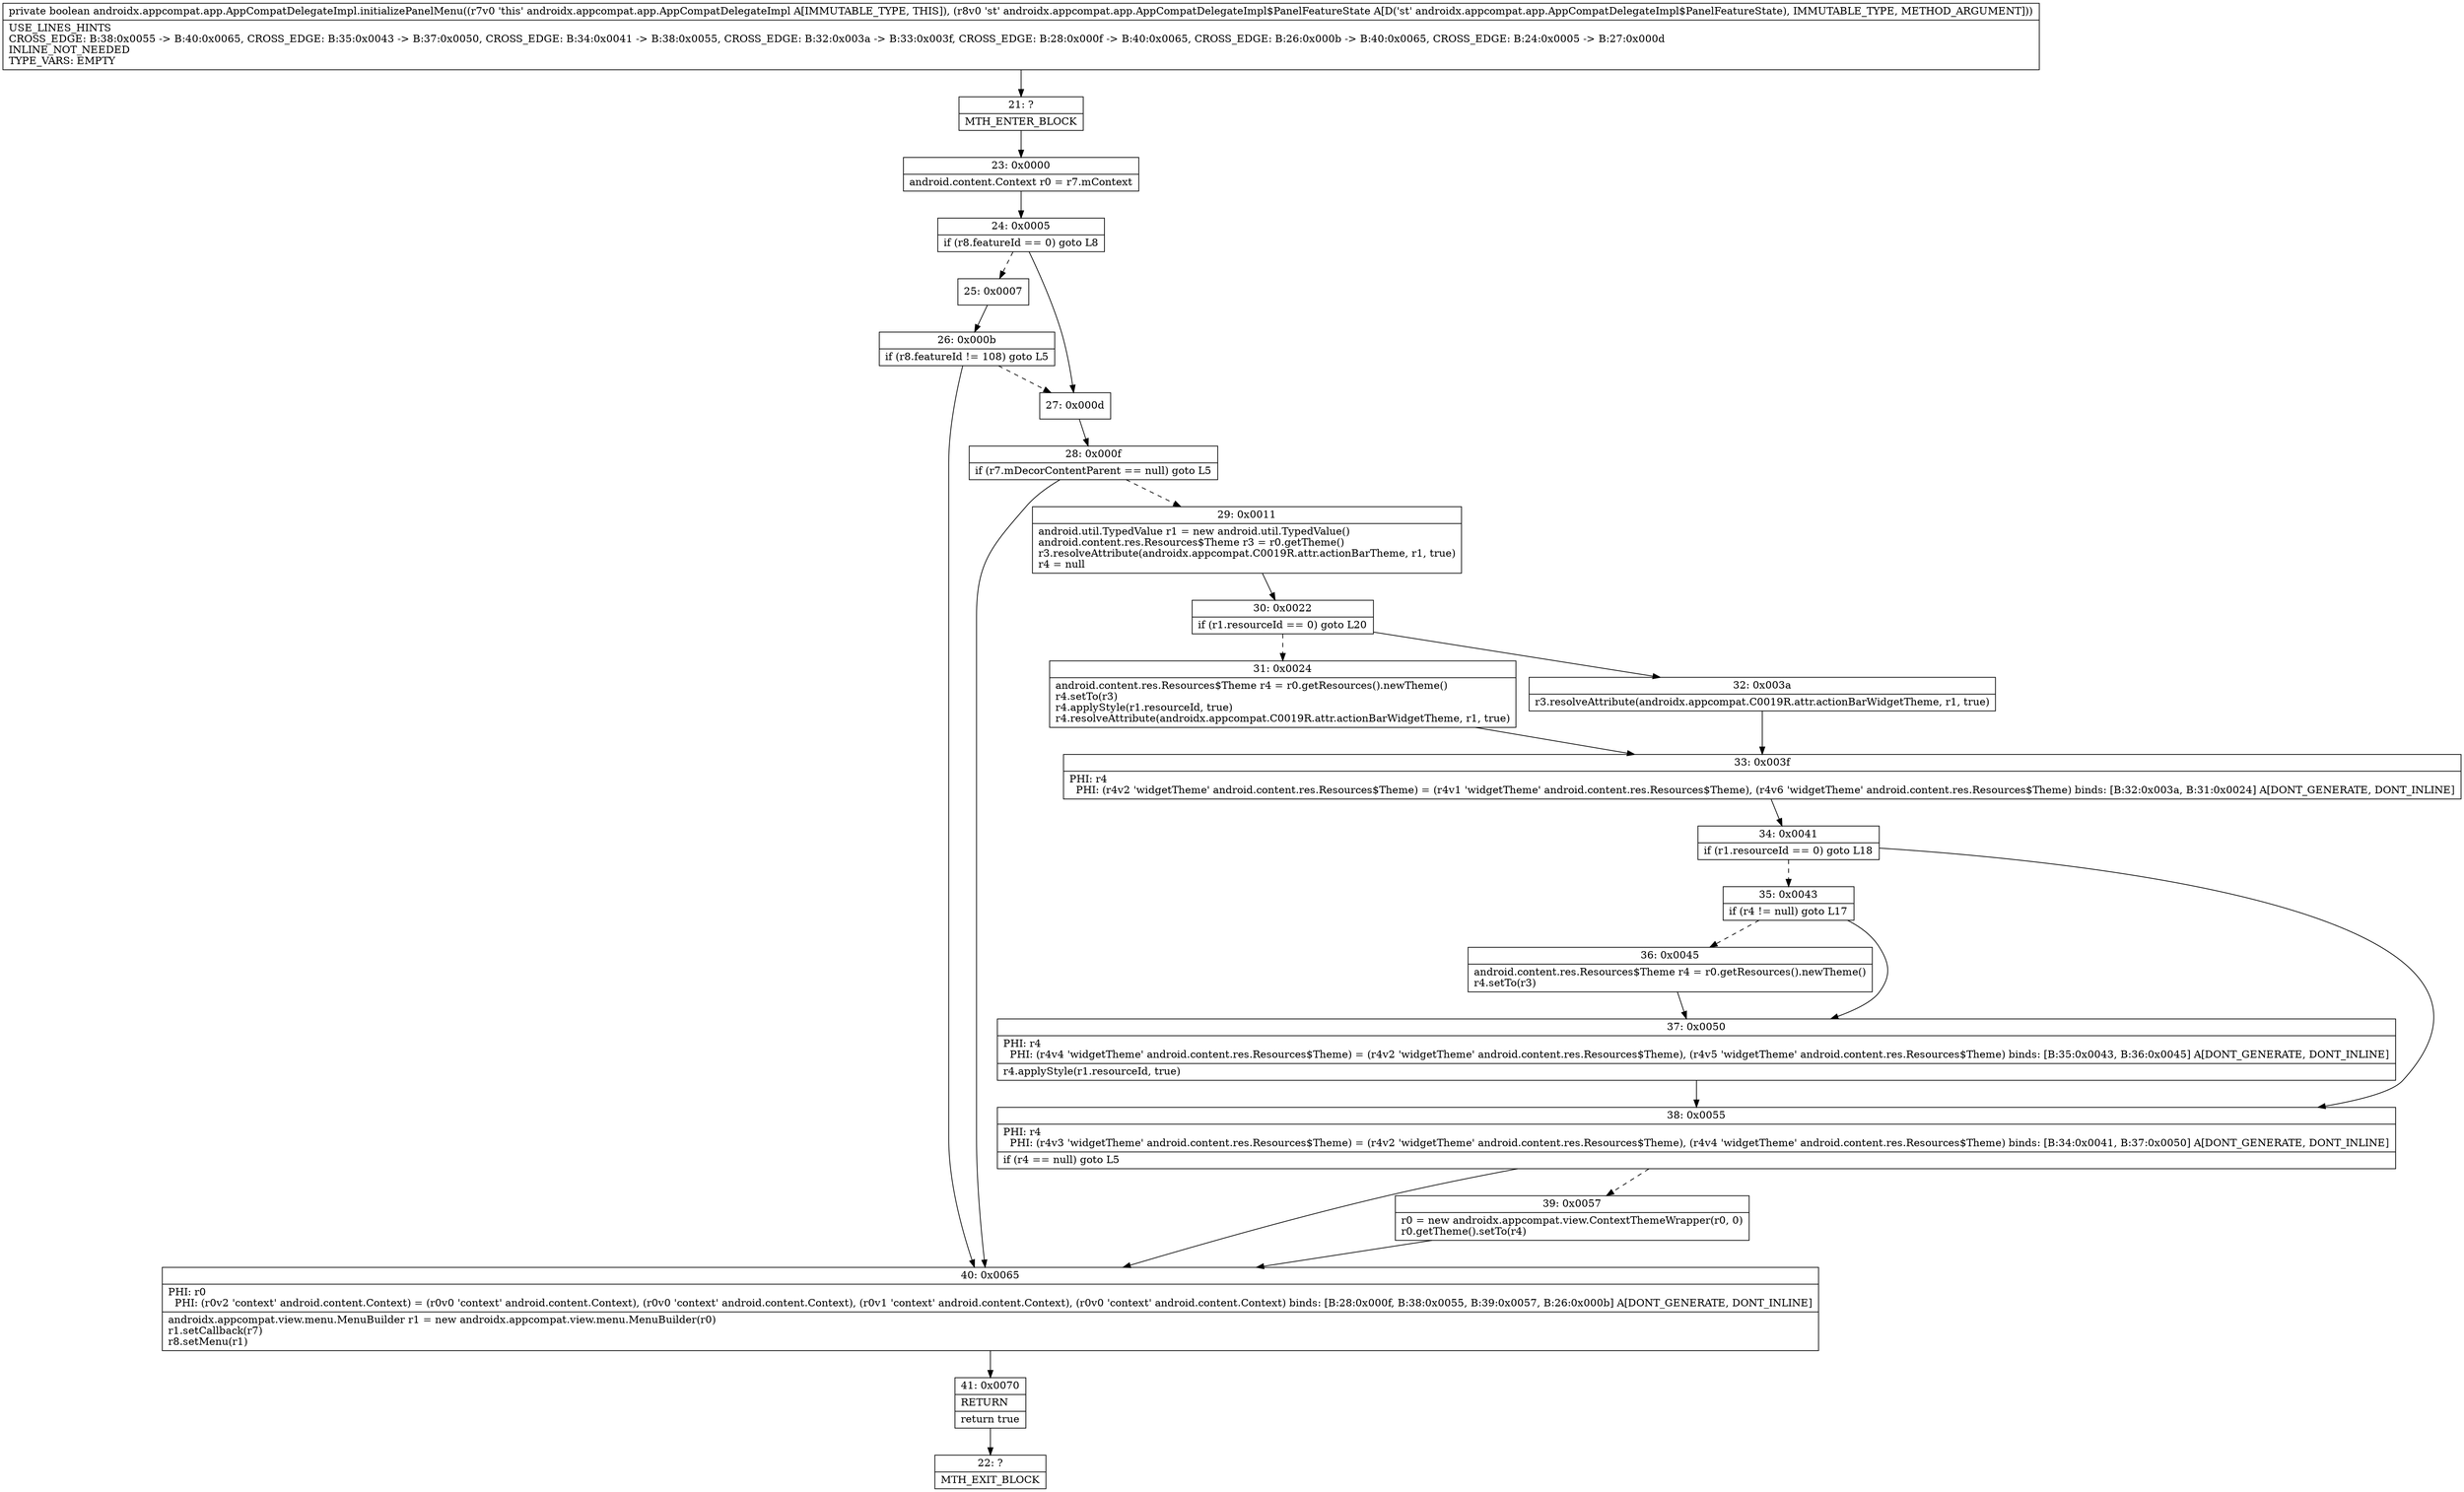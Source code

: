 digraph "CFG forandroidx.appcompat.app.AppCompatDelegateImpl.initializePanelMenu(Landroidx\/appcompat\/app\/AppCompatDelegateImpl$PanelFeatureState;)Z" {
Node_21 [shape=record,label="{21\:\ ?|MTH_ENTER_BLOCK\l}"];
Node_23 [shape=record,label="{23\:\ 0x0000|android.content.Context r0 = r7.mContext\l}"];
Node_24 [shape=record,label="{24\:\ 0x0005|if (r8.featureId == 0) goto L8\l}"];
Node_25 [shape=record,label="{25\:\ 0x0007}"];
Node_26 [shape=record,label="{26\:\ 0x000b|if (r8.featureId != 108) goto L5\l}"];
Node_40 [shape=record,label="{40\:\ 0x0065|PHI: r0 \l  PHI: (r0v2 'context' android.content.Context) = (r0v0 'context' android.content.Context), (r0v0 'context' android.content.Context), (r0v1 'context' android.content.Context), (r0v0 'context' android.content.Context) binds: [B:28:0x000f, B:38:0x0055, B:39:0x0057, B:26:0x000b] A[DONT_GENERATE, DONT_INLINE]\l|androidx.appcompat.view.menu.MenuBuilder r1 = new androidx.appcompat.view.menu.MenuBuilder(r0)\lr1.setCallback(r7)\lr8.setMenu(r1)\l}"];
Node_41 [shape=record,label="{41\:\ 0x0070|RETURN\l|return true\l}"];
Node_22 [shape=record,label="{22\:\ ?|MTH_EXIT_BLOCK\l}"];
Node_27 [shape=record,label="{27\:\ 0x000d}"];
Node_28 [shape=record,label="{28\:\ 0x000f|if (r7.mDecorContentParent == null) goto L5\l}"];
Node_29 [shape=record,label="{29\:\ 0x0011|android.util.TypedValue r1 = new android.util.TypedValue()\landroid.content.res.Resources$Theme r3 = r0.getTheme()\lr3.resolveAttribute(androidx.appcompat.C0019R.attr.actionBarTheme, r1, true)\lr4 = null\l}"];
Node_30 [shape=record,label="{30\:\ 0x0022|if (r1.resourceId == 0) goto L20\l}"];
Node_31 [shape=record,label="{31\:\ 0x0024|android.content.res.Resources$Theme r4 = r0.getResources().newTheme()\lr4.setTo(r3)\lr4.applyStyle(r1.resourceId, true)\lr4.resolveAttribute(androidx.appcompat.C0019R.attr.actionBarWidgetTheme, r1, true)\l}"];
Node_33 [shape=record,label="{33\:\ 0x003f|PHI: r4 \l  PHI: (r4v2 'widgetTheme' android.content.res.Resources$Theme) = (r4v1 'widgetTheme' android.content.res.Resources$Theme), (r4v6 'widgetTheme' android.content.res.Resources$Theme) binds: [B:32:0x003a, B:31:0x0024] A[DONT_GENERATE, DONT_INLINE]\l}"];
Node_34 [shape=record,label="{34\:\ 0x0041|if (r1.resourceId == 0) goto L18\l}"];
Node_35 [shape=record,label="{35\:\ 0x0043|if (r4 != null) goto L17\l}"];
Node_36 [shape=record,label="{36\:\ 0x0045|android.content.res.Resources$Theme r4 = r0.getResources().newTheme()\lr4.setTo(r3)\l}"];
Node_37 [shape=record,label="{37\:\ 0x0050|PHI: r4 \l  PHI: (r4v4 'widgetTheme' android.content.res.Resources$Theme) = (r4v2 'widgetTheme' android.content.res.Resources$Theme), (r4v5 'widgetTheme' android.content.res.Resources$Theme) binds: [B:35:0x0043, B:36:0x0045] A[DONT_GENERATE, DONT_INLINE]\l|r4.applyStyle(r1.resourceId, true)\l}"];
Node_38 [shape=record,label="{38\:\ 0x0055|PHI: r4 \l  PHI: (r4v3 'widgetTheme' android.content.res.Resources$Theme) = (r4v2 'widgetTheme' android.content.res.Resources$Theme), (r4v4 'widgetTheme' android.content.res.Resources$Theme) binds: [B:34:0x0041, B:37:0x0050] A[DONT_GENERATE, DONT_INLINE]\l|if (r4 == null) goto L5\l}"];
Node_39 [shape=record,label="{39\:\ 0x0057|r0 = new androidx.appcompat.view.ContextThemeWrapper(r0, 0)\lr0.getTheme().setTo(r4)\l}"];
Node_32 [shape=record,label="{32\:\ 0x003a|r3.resolveAttribute(androidx.appcompat.C0019R.attr.actionBarWidgetTheme, r1, true)\l}"];
MethodNode[shape=record,label="{private boolean androidx.appcompat.app.AppCompatDelegateImpl.initializePanelMenu((r7v0 'this' androidx.appcompat.app.AppCompatDelegateImpl A[IMMUTABLE_TYPE, THIS]), (r8v0 'st' androidx.appcompat.app.AppCompatDelegateImpl$PanelFeatureState A[D('st' androidx.appcompat.app.AppCompatDelegateImpl$PanelFeatureState), IMMUTABLE_TYPE, METHOD_ARGUMENT]))  | USE_LINES_HINTS\lCROSS_EDGE: B:38:0x0055 \-\> B:40:0x0065, CROSS_EDGE: B:35:0x0043 \-\> B:37:0x0050, CROSS_EDGE: B:34:0x0041 \-\> B:38:0x0055, CROSS_EDGE: B:32:0x003a \-\> B:33:0x003f, CROSS_EDGE: B:28:0x000f \-\> B:40:0x0065, CROSS_EDGE: B:26:0x000b \-\> B:40:0x0065, CROSS_EDGE: B:24:0x0005 \-\> B:27:0x000d\lINLINE_NOT_NEEDED\lTYPE_VARS: EMPTY\l}"];
MethodNode -> Node_21;Node_21 -> Node_23;
Node_23 -> Node_24;
Node_24 -> Node_25[style=dashed];
Node_24 -> Node_27;
Node_25 -> Node_26;
Node_26 -> Node_27[style=dashed];
Node_26 -> Node_40;
Node_40 -> Node_41;
Node_41 -> Node_22;
Node_27 -> Node_28;
Node_28 -> Node_29[style=dashed];
Node_28 -> Node_40;
Node_29 -> Node_30;
Node_30 -> Node_31[style=dashed];
Node_30 -> Node_32;
Node_31 -> Node_33;
Node_33 -> Node_34;
Node_34 -> Node_35[style=dashed];
Node_34 -> Node_38;
Node_35 -> Node_36[style=dashed];
Node_35 -> Node_37;
Node_36 -> Node_37;
Node_37 -> Node_38;
Node_38 -> Node_39[style=dashed];
Node_38 -> Node_40;
Node_39 -> Node_40;
Node_32 -> Node_33;
}

